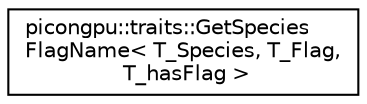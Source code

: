 digraph "Graphical Class Hierarchy"
{
 // LATEX_PDF_SIZE
  edge [fontname="Helvetica",fontsize="10",labelfontname="Helvetica",labelfontsize="10"];
  node [fontname="Helvetica",fontsize="10",shape=record];
  rankdir="LR";
  Node0 [label="picongpu::traits::GetSpecies\lFlagName\< T_Species, T_Flag,\l T_hasFlag \>",height=0.2,width=0.4,color="black", fillcolor="white", style="filled",URL="$structpicongpu_1_1traits_1_1_get_species_flag_name.html",tooltip="Get the GetStringProperties \"name\" attribute of a Species' Flag."];
}
